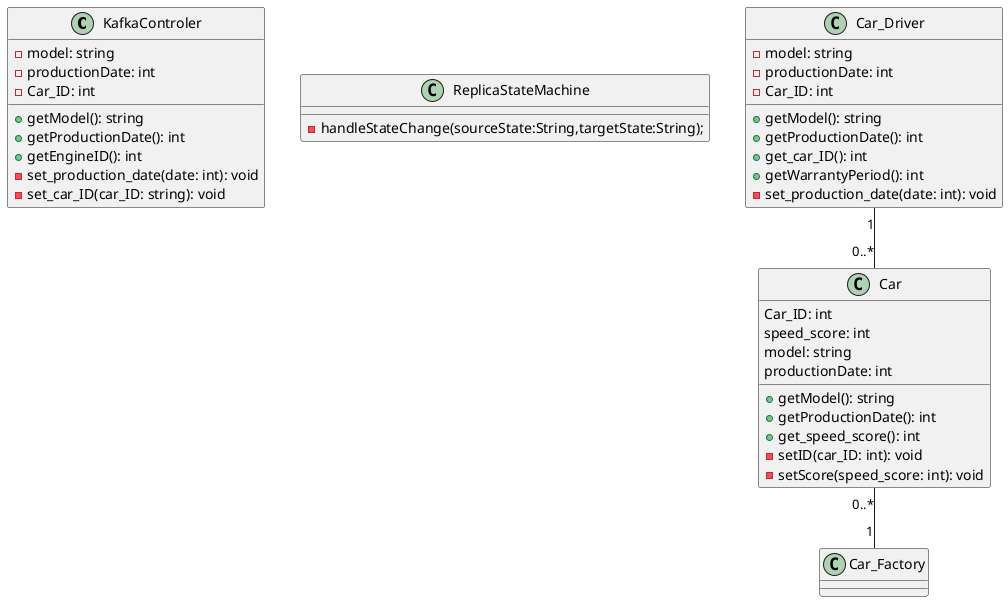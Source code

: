 @startuml
class KafkaControler {
    -model: string
    -productionDate: int
    -Car_ID: int

    +getModel(): string
    +getProductionDate(): int
    +getEngineID(): int
    -set_production_date(date: int): void
    -set_car_ID(car_ID: string): void
}

class ReplicaStateMachine{

    -handleStateChange(sourceState:String,targetState:String);
}
class Car_Driver{
    -model: string
    -productionDate: int
    -Car_ID: int

    +getModel(): string
    +getProductionDate(): int
    +get_car_ID(): int
    +getWarrantyPeriod(): int
    -set_production_date(date: int): void
}
'Traffic Administration Bureau
class Car{
    Car_ID: int
    speed_score: int
    model: string
    productionDate: int

    +getModel(): string
    +getProductionDate(): int
    +get_speed_score(): int
    -setID(car_ID: int): void
    -setScore(speed_score: int): void
}

Car_Driver "1" -- "0..*" Car

Car "0..*" -- "1" Car_Factory
@enduml